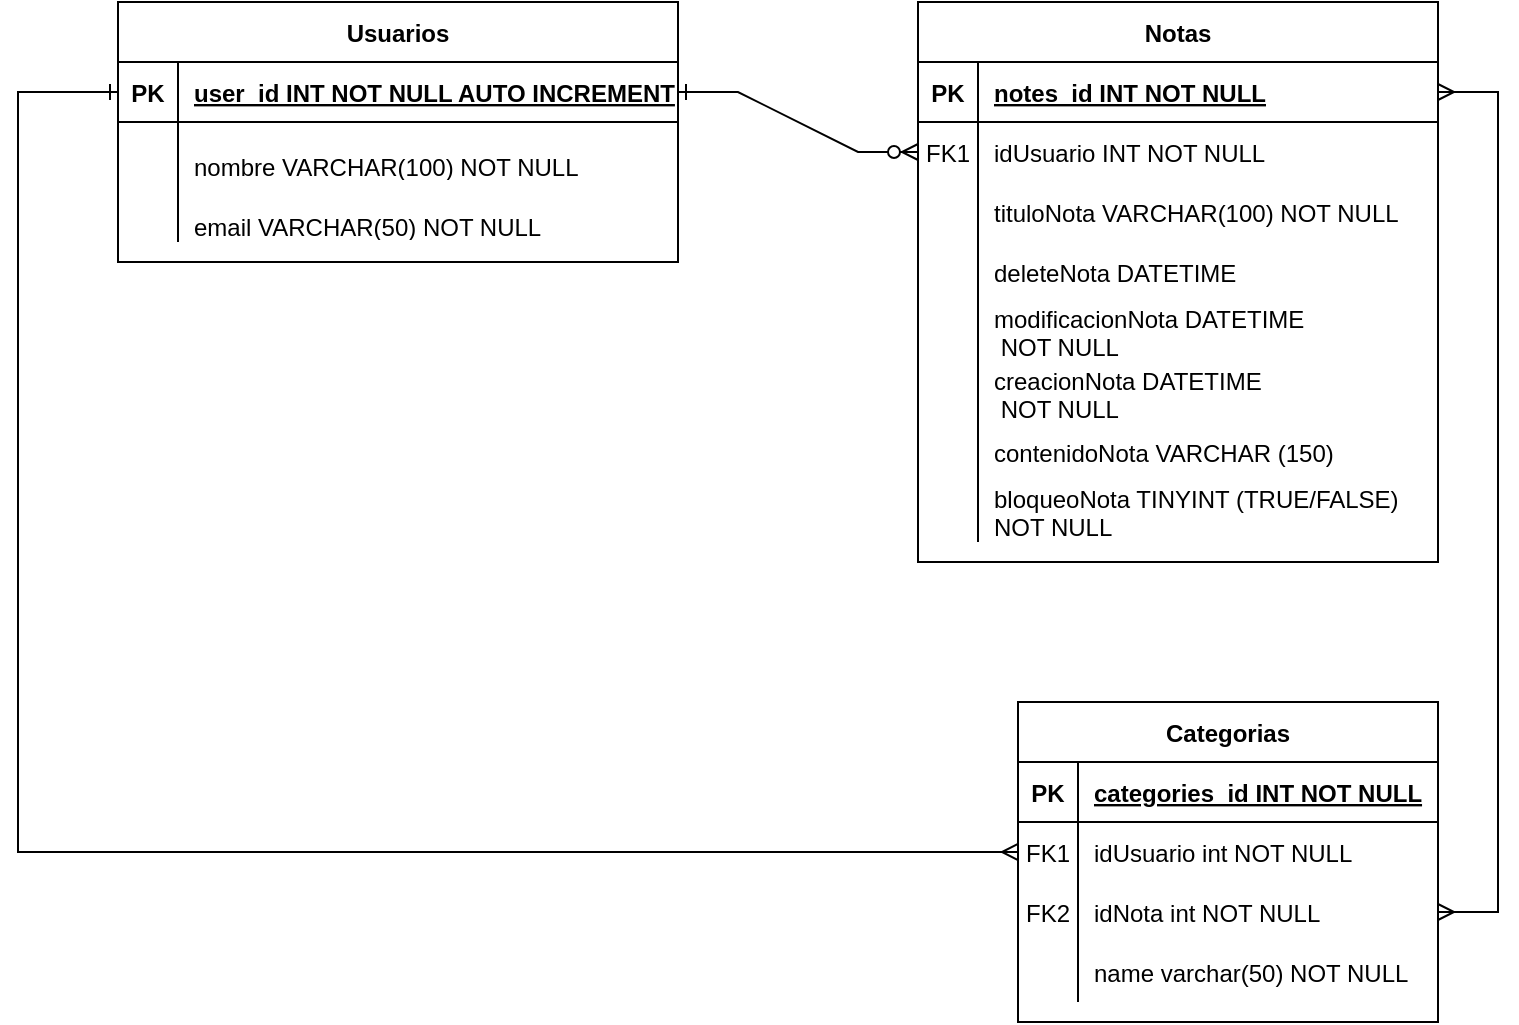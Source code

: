 <mxfile version="15.5.0" type="device"><diagram id="hqxQ9-qpobcvOHdi0n_R" name="Page-1"><mxGraphModel dx="868" dy="482" grid="1" gridSize="10" guides="1" tooltips="1" connect="1" arrows="1" fold="1" page="1" pageScale="1" pageWidth="827" pageHeight="1169" math="0" shadow="0"><root><mxCell id="0"/><mxCell id="1" parent="0"/><object label="Usuarios" id="4XJ6YIOjf5Br10INhxvK-1"><mxCell style="shape=table;startSize=30;container=1;collapsible=1;childLayout=tableLayout;fixedRows=1;rowLines=0;fontStyle=1;align=center;resizeLast=1;" parent="1" vertex="1"><mxGeometry x="80" y="100" width="280" height="130" as="geometry"/></mxCell></object><mxCell id="4XJ6YIOjf5Br10INhxvK-2" value="" style="shape=partialRectangle;collapsible=0;dropTarget=0;pointerEvents=0;fillColor=none;top=0;left=0;bottom=1;right=0;points=[[0,0.5],[1,0.5]];portConstraint=eastwest;" parent="4XJ6YIOjf5Br10INhxvK-1" vertex="1"><mxGeometry y="30" width="280" height="30" as="geometry"/></mxCell><mxCell id="4XJ6YIOjf5Br10INhxvK-3" value="PK" style="shape=partialRectangle;connectable=0;fillColor=none;top=0;left=0;bottom=0;right=0;fontStyle=1;overflow=hidden;" parent="4XJ6YIOjf5Br10INhxvK-2" vertex="1"><mxGeometry width="30" height="30" as="geometry"><mxRectangle width="30" height="30" as="alternateBounds"/></mxGeometry></mxCell><mxCell id="4XJ6YIOjf5Br10INhxvK-4" value="user_id INT NOT NULL AUTO INCREMENT" style="shape=partialRectangle;connectable=0;fillColor=none;top=0;left=0;bottom=0;right=0;align=left;spacingLeft=6;fontStyle=5;overflow=hidden;" parent="4XJ6YIOjf5Br10INhxvK-2" vertex="1"><mxGeometry x="30" width="250" height="30" as="geometry"><mxRectangle width="250" height="30" as="alternateBounds"/></mxGeometry></mxCell><mxCell id="4XJ6YIOjf5Br10INhxvK-5" value="" style="shape=partialRectangle;collapsible=0;dropTarget=0;pointerEvents=0;fillColor=none;top=0;left=0;bottom=0;right=0;points=[[0,0.5],[1,0.5]];portConstraint=eastwest;" parent="4XJ6YIOjf5Br10INhxvK-1" vertex="1"><mxGeometry y="60" width="280" height="30" as="geometry"/></mxCell><mxCell id="4XJ6YIOjf5Br10INhxvK-6" value="" style="shape=partialRectangle;connectable=0;fillColor=none;top=0;left=0;bottom=0;right=0;editable=1;overflow=hidden;" parent="4XJ6YIOjf5Br10INhxvK-5" vertex="1"><mxGeometry width="30" height="30" as="geometry"><mxRectangle width="30" height="30" as="alternateBounds"/></mxGeometry></mxCell><mxCell id="4XJ6YIOjf5Br10INhxvK-7" value="&#10;nombre VARCHAR(100) NOT NULL&#10;" style="shape=partialRectangle;connectable=0;fillColor=none;top=0;left=0;bottom=0;right=0;align=left;spacingLeft=6;overflow=hidden;" parent="4XJ6YIOjf5Br10INhxvK-5" vertex="1"><mxGeometry x="30" width="250" height="30" as="geometry"><mxRectangle width="250" height="30" as="alternateBounds"/></mxGeometry></mxCell><mxCell id="4XJ6YIOjf5Br10INhxvK-8" value="" style="shape=partialRectangle;collapsible=0;dropTarget=0;pointerEvents=0;fillColor=none;top=0;left=0;bottom=0;right=0;points=[[0,0.5],[1,0.5]];portConstraint=eastwest;" parent="4XJ6YIOjf5Br10INhxvK-1" vertex="1"><mxGeometry y="90" width="280" height="30" as="geometry"/></mxCell><mxCell id="4XJ6YIOjf5Br10INhxvK-9" value="" style="shape=partialRectangle;connectable=0;fillColor=none;top=0;left=0;bottom=0;right=0;editable=1;overflow=hidden;" parent="4XJ6YIOjf5Br10INhxvK-8" vertex="1"><mxGeometry width="30" height="30" as="geometry"><mxRectangle width="30" height="30" as="alternateBounds"/></mxGeometry></mxCell><mxCell id="4XJ6YIOjf5Br10INhxvK-10" value="&#10;email VARCHAR(50) NOT NULL&#10;" style="shape=partialRectangle;connectable=0;fillColor=none;top=0;left=0;bottom=0;right=0;align=left;spacingLeft=6;overflow=hidden;" parent="4XJ6YIOjf5Br10INhxvK-8" vertex="1"><mxGeometry x="30" width="250" height="30" as="geometry"><mxRectangle width="250" height="30" as="alternateBounds"/></mxGeometry></mxCell><mxCell id="4XJ6YIOjf5Br10INhxvK-14" value="Categorias" style="shape=table;startSize=30;container=1;collapsible=1;childLayout=tableLayout;fixedRows=1;rowLines=0;fontStyle=1;align=center;resizeLast=1;" parent="1" vertex="1"><mxGeometry x="530" y="450" width="210" height="160" as="geometry"/></mxCell><mxCell id="Jyr_U4S3vlZAn-KtQoJJ-25" value="" style="shape=partialRectangle;collapsible=0;dropTarget=0;pointerEvents=0;fillColor=none;top=0;left=0;bottom=1;right=0;points=[[0,0.5],[1,0.5]];portConstraint=eastwest;" vertex="1" parent="4XJ6YIOjf5Br10INhxvK-14"><mxGeometry y="30" width="210" height="30" as="geometry"/></mxCell><mxCell id="Jyr_U4S3vlZAn-KtQoJJ-26" value="PK" style="shape=partialRectangle;connectable=0;fillColor=none;top=0;left=0;bottom=0;right=0;fontStyle=1;overflow=hidden;" vertex="1" parent="Jyr_U4S3vlZAn-KtQoJJ-25"><mxGeometry width="30" height="30" as="geometry"><mxRectangle width="30" height="30" as="alternateBounds"/></mxGeometry></mxCell><mxCell id="Jyr_U4S3vlZAn-KtQoJJ-27" value="categories_id INT NOT NULL" style="shape=partialRectangle;connectable=0;fillColor=none;top=0;left=0;bottom=0;right=0;align=left;spacingLeft=6;fontStyle=5;overflow=hidden;" vertex="1" parent="Jyr_U4S3vlZAn-KtQoJJ-25"><mxGeometry x="30" width="180" height="30" as="geometry"><mxRectangle width="180" height="30" as="alternateBounds"/></mxGeometry></mxCell><mxCell id="4XJ6YIOjf5Br10INhxvK-18" value="" style="shape=partialRectangle;collapsible=0;dropTarget=0;pointerEvents=0;fillColor=none;top=0;left=0;bottom=0;right=0;points=[[0,0.5],[1,0.5]];portConstraint=eastwest;" parent="4XJ6YIOjf5Br10INhxvK-14" vertex="1"><mxGeometry y="60" width="210" height="30" as="geometry"/></mxCell><mxCell id="4XJ6YIOjf5Br10INhxvK-19" value="FK1" style="shape=partialRectangle;connectable=0;fillColor=none;top=0;left=0;bottom=0;right=0;editable=1;overflow=hidden;" parent="4XJ6YIOjf5Br10INhxvK-18" vertex="1"><mxGeometry width="30" height="30" as="geometry"><mxRectangle width="30" height="30" as="alternateBounds"/></mxGeometry></mxCell><mxCell id="4XJ6YIOjf5Br10INhxvK-20" value="idUsuario int NOT NULL " style="shape=partialRectangle;connectable=0;fillColor=none;top=0;left=0;bottom=0;right=0;align=left;spacingLeft=6;overflow=hidden;" parent="4XJ6YIOjf5Br10INhxvK-18" vertex="1"><mxGeometry x="30" width="180" height="30" as="geometry"><mxRectangle width="180" height="30" as="alternateBounds"/></mxGeometry></mxCell><mxCell id="Jyr_U4S3vlZAn-KtQoJJ-16" value="" style="shape=partialRectangle;collapsible=0;dropTarget=0;pointerEvents=0;fillColor=none;top=0;left=0;bottom=0;right=0;points=[[0,0.5],[1,0.5]];portConstraint=eastwest;" vertex="1" parent="4XJ6YIOjf5Br10INhxvK-14"><mxGeometry y="90" width="210" height="30" as="geometry"/></mxCell><mxCell id="Jyr_U4S3vlZAn-KtQoJJ-17" value="FK2" style="shape=partialRectangle;connectable=0;fillColor=none;top=0;left=0;bottom=0;right=0;editable=1;overflow=hidden;" vertex="1" parent="Jyr_U4S3vlZAn-KtQoJJ-16"><mxGeometry width="30" height="30" as="geometry"><mxRectangle width="30" height="30" as="alternateBounds"/></mxGeometry></mxCell><mxCell id="Jyr_U4S3vlZAn-KtQoJJ-18" value="idNota int NOT NULL" style="shape=partialRectangle;connectable=0;fillColor=none;top=0;left=0;bottom=0;right=0;align=left;spacingLeft=6;overflow=hidden;" vertex="1" parent="Jyr_U4S3vlZAn-KtQoJJ-16"><mxGeometry x="30" width="180" height="30" as="geometry"><mxRectangle width="180" height="30" as="alternateBounds"/></mxGeometry></mxCell><mxCell id="4XJ6YIOjf5Br10INhxvK-24" value="" style="shape=partialRectangle;collapsible=0;dropTarget=0;pointerEvents=0;fillColor=none;top=0;left=0;bottom=0;right=0;points=[[0,0.5],[1,0.5]];portConstraint=eastwest;" parent="4XJ6YIOjf5Br10INhxvK-14" vertex="1"><mxGeometry y="120" width="210" height="30" as="geometry"/></mxCell><mxCell id="4XJ6YIOjf5Br10INhxvK-25" value="" style="shape=partialRectangle;connectable=0;fillColor=none;top=0;left=0;bottom=0;right=0;editable=1;overflow=hidden;" parent="4XJ6YIOjf5Br10INhxvK-24" vertex="1"><mxGeometry width="30" height="30" as="geometry"><mxRectangle width="30" height="30" as="alternateBounds"/></mxGeometry></mxCell><mxCell id="4XJ6YIOjf5Br10INhxvK-26" value="name varchar(50) NOT NULL" style="shape=partialRectangle;connectable=0;fillColor=none;top=0;left=0;bottom=0;right=0;align=left;spacingLeft=6;overflow=hidden;" parent="4XJ6YIOjf5Br10INhxvK-24" vertex="1"><mxGeometry x="30" width="180" height="30" as="geometry"><mxRectangle width="180" height="30" as="alternateBounds"/></mxGeometry></mxCell><mxCell id="4XJ6YIOjf5Br10INhxvK-27" value="Notas" style="shape=table;startSize=30;container=1;collapsible=1;childLayout=tableLayout;fixedRows=1;rowLines=0;fontStyle=1;align=center;resizeLast=1;" parent="1" vertex="1"><mxGeometry x="480" y="100" width="260" height="280" as="geometry"/></mxCell><mxCell id="4XJ6YIOjf5Br10INhxvK-28" value="" style="shape=partialRectangle;collapsible=0;dropTarget=0;pointerEvents=0;fillColor=none;top=0;left=0;bottom=1;right=0;points=[[0,0.5],[1,0.5]];portConstraint=eastwest;" parent="4XJ6YIOjf5Br10INhxvK-27" vertex="1"><mxGeometry y="30" width="260" height="30" as="geometry"/></mxCell><mxCell id="4XJ6YIOjf5Br10INhxvK-29" value="PK" style="shape=partialRectangle;connectable=0;fillColor=none;top=0;left=0;bottom=0;right=0;fontStyle=1;overflow=hidden;" parent="4XJ6YIOjf5Br10INhxvK-28" vertex="1"><mxGeometry width="30" height="30" as="geometry"><mxRectangle width="30" height="30" as="alternateBounds"/></mxGeometry></mxCell><mxCell id="4XJ6YIOjf5Br10INhxvK-30" value="notes_id INT NOT NULL" style="shape=partialRectangle;connectable=0;fillColor=none;top=0;left=0;bottom=0;right=0;align=left;spacingLeft=6;fontStyle=5;overflow=hidden;" parent="4XJ6YIOjf5Br10INhxvK-28" vertex="1"><mxGeometry x="30" width="230" height="30" as="geometry"><mxRectangle width="230" height="30" as="alternateBounds"/></mxGeometry></mxCell><mxCell id="4XJ6YIOjf5Br10INhxvK-31" value="" style="shape=partialRectangle;collapsible=0;dropTarget=0;pointerEvents=0;fillColor=none;top=0;left=0;bottom=0;right=0;points=[[0,0.5],[1,0.5]];portConstraint=eastwest;" parent="4XJ6YIOjf5Br10INhxvK-27" vertex="1"><mxGeometry y="60" width="260" height="30" as="geometry"/></mxCell><mxCell id="4XJ6YIOjf5Br10INhxvK-32" value="FK1" style="shape=partialRectangle;connectable=0;fillColor=none;top=0;left=0;bottom=0;right=0;editable=1;overflow=hidden;" parent="4XJ6YIOjf5Br10INhxvK-31" vertex="1"><mxGeometry width="30" height="30" as="geometry"><mxRectangle width="30" height="30" as="alternateBounds"/></mxGeometry></mxCell><mxCell id="4XJ6YIOjf5Br10INhxvK-33" value="idUsuario INT NOT NULL" style="shape=partialRectangle;connectable=0;fillColor=none;top=0;left=0;bottom=0;right=0;align=left;spacingLeft=6;overflow=hidden;" parent="4XJ6YIOjf5Br10INhxvK-31" vertex="1"><mxGeometry x="30" width="230" height="30" as="geometry"><mxRectangle width="230" height="30" as="alternateBounds"/></mxGeometry></mxCell><mxCell id="Jyr_U4S3vlZAn-KtQoJJ-1" value="" style="shape=partialRectangle;collapsible=0;dropTarget=0;pointerEvents=0;fillColor=none;top=0;left=0;bottom=0;right=0;points=[[0,0.5],[1,0.5]];portConstraint=eastwest;" vertex="1" parent="4XJ6YIOjf5Br10INhxvK-27"><mxGeometry y="90" width="260" height="30" as="geometry"/></mxCell><mxCell id="Jyr_U4S3vlZAn-KtQoJJ-2" value="" style="shape=partialRectangle;connectable=0;fillColor=none;top=0;left=0;bottom=0;right=0;editable=1;overflow=hidden;" vertex="1" parent="Jyr_U4S3vlZAn-KtQoJJ-1"><mxGeometry width="30" height="30" as="geometry"><mxRectangle width="30" height="30" as="alternateBounds"/></mxGeometry></mxCell><mxCell id="Jyr_U4S3vlZAn-KtQoJJ-3" value="tituloNota VARCHAR(100) NOT NULL" style="shape=partialRectangle;connectable=0;fillColor=none;top=0;left=0;bottom=0;right=0;align=left;spacingLeft=6;overflow=hidden;" vertex="1" parent="Jyr_U4S3vlZAn-KtQoJJ-1"><mxGeometry x="30" width="230" height="30" as="geometry"><mxRectangle width="230" height="30" as="alternateBounds"/></mxGeometry></mxCell><mxCell id="4XJ6YIOjf5Br10INhxvK-63" value="" style="shape=partialRectangle;collapsible=0;dropTarget=0;pointerEvents=0;fillColor=none;top=0;left=0;bottom=0;right=0;points=[[0,0.5],[1,0.5]];portConstraint=eastwest;" parent="4XJ6YIOjf5Br10INhxvK-27" vertex="1"><mxGeometry y="120" width="260" height="30" as="geometry"/></mxCell><mxCell id="4XJ6YIOjf5Br10INhxvK-64" value="" style="shape=partialRectangle;connectable=0;fillColor=none;top=0;left=0;bottom=0;right=0;editable=1;overflow=hidden;" parent="4XJ6YIOjf5Br10INhxvK-63" vertex="1"><mxGeometry width="30" height="30" as="geometry"><mxRectangle width="30" height="30" as="alternateBounds"/></mxGeometry></mxCell><mxCell id="4XJ6YIOjf5Br10INhxvK-65" value="deleteNota DATETIME" style="shape=partialRectangle;connectable=0;fillColor=none;top=0;left=0;bottom=0;right=0;align=left;spacingLeft=6;overflow=hidden;" parent="4XJ6YIOjf5Br10INhxvK-63" vertex="1"><mxGeometry x="30" width="230" height="30" as="geometry"><mxRectangle width="230" height="30" as="alternateBounds"/></mxGeometry></mxCell><mxCell id="4XJ6YIOjf5Br10INhxvK-37" value="" style="shape=partialRectangle;collapsible=0;dropTarget=0;pointerEvents=0;fillColor=none;top=0;left=0;bottom=0;right=0;points=[[0,0.5],[1,0.5]];portConstraint=eastwest;" parent="4XJ6YIOjf5Br10INhxvK-27" vertex="1"><mxGeometry y="150" width="260" height="30" as="geometry"/></mxCell><mxCell id="4XJ6YIOjf5Br10INhxvK-38" value="" style="shape=partialRectangle;connectable=0;fillColor=none;top=0;left=0;bottom=0;right=0;editable=1;overflow=hidden;" parent="4XJ6YIOjf5Br10INhxvK-37" vertex="1"><mxGeometry width="30" height="30" as="geometry"><mxRectangle width="30" height="30" as="alternateBounds"/></mxGeometry></mxCell><mxCell id="4XJ6YIOjf5Br10INhxvK-39" value="modificacionNota DATETIME&#10; NOT NULL" style="shape=partialRectangle;connectable=0;fillColor=none;top=0;left=0;bottom=0;right=0;align=left;spacingLeft=6;overflow=hidden;" parent="4XJ6YIOjf5Br10INhxvK-37" vertex="1"><mxGeometry x="30" width="230" height="30" as="geometry"><mxRectangle width="230" height="30" as="alternateBounds"/></mxGeometry></mxCell><mxCell id="4XJ6YIOjf5Br10INhxvK-34" value="" style="shape=partialRectangle;collapsible=0;dropTarget=0;pointerEvents=0;fillColor=none;top=0;left=0;bottom=0;right=0;points=[[0,0.5],[1,0.5]];portConstraint=eastwest;" parent="4XJ6YIOjf5Br10INhxvK-27" vertex="1"><mxGeometry y="180" width="260" height="30" as="geometry"/></mxCell><mxCell id="4XJ6YIOjf5Br10INhxvK-35" value="" style="shape=partialRectangle;connectable=0;fillColor=none;top=0;left=0;bottom=0;right=0;editable=1;overflow=hidden;" parent="4XJ6YIOjf5Br10INhxvK-34" vertex="1"><mxGeometry width="30" height="30" as="geometry"><mxRectangle width="30" height="30" as="alternateBounds"/></mxGeometry></mxCell><mxCell id="4XJ6YIOjf5Br10INhxvK-36" value="creacionNota DATETIME&lt;br&gt;&amp;nbsp;NOT NULL" style="shape=partialRectangle;connectable=0;fillColor=none;top=0;left=0;bottom=0;right=0;align=left;spacingLeft=6;overflow=hidden;html=1;" parent="4XJ6YIOjf5Br10INhxvK-34" vertex="1"><mxGeometry x="30" width="230" height="30" as="geometry"><mxRectangle width="230" height="30" as="alternateBounds"/></mxGeometry></mxCell><mxCell id="Jyr_U4S3vlZAn-KtQoJJ-7" value="" style="shape=partialRectangle;collapsible=0;dropTarget=0;pointerEvents=0;fillColor=none;top=0;left=0;bottom=0;right=0;points=[[0,0.5],[1,0.5]];portConstraint=eastwest;" vertex="1" parent="4XJ6YIOjf5Br10INhxvK-27"><mxGeometry y="210" width="260" height="30" as="geometry"/></mxCell><mxCell id="Jyr_U4S3vlZAn-KtQoJJ-8" value="" style="shape=partialRectangle;connectable=0;fillColor=none;top=0;left=0;bottom=0;right=0;editable=1;overflow=hidden;" vertex="1" parent="Jyr_U4S3vlZAn-KtQoJJ-7"><mxGeometry width="30" height="30" as="geometry"><mxRectangle width="30" height="30" as="alternateBounds"/></mxGeometry></mxCell><mxCell id="Jyr_U4S3vlZAn-KtQoJJ-9" value="contenidoNota VARCHAR (150)" style="shape=partialRectangle;connectable=0;fillColor=none;top=0;left=0;bottom=0;right=0;align=left;spacingLeft=6;overflow=hidden;" vertex="1" parent="Jyr_U4S3vlZAn-KtQoJJ-7"><mxGeometry x="30" width="230" height="30" as="geometry"><mxRectangle width="230" height="30" as="alternateBounds"/></mxGeometry></mxCell><mxCell id="Jyr_U4S3vlZAn-KtQoJJ-10" value="" style="shape=partialRectangle;collapsible=0;dropTarget=0;pointerEvents=0;fillColor=none;top=0;left=0;bottom=0;right=0;points=[[0,0.5],[1,0.5]];portConstraint=eastwest;" vertex="1" parent="4XJ6YIOjf5Br10INhxvK-27"><mxGeometry y="240" width="260" height="30" as="geometry"/></mxCell><mxCell id="Jyr_U4S3vlZAn-KtQoJJ-11" value="" style="shape=partialRectangle;connectable=0;fillColor=none;top=0;left=0;bottom=0;right=0;editable=1;overflow=hidden;" vertex="1" parent="Jyr_U4S3vlZAn-KtQoJJ-10"><mxGeometry width="30" height="30" as="geometry"><mxRectangle width="30" height="30" as="alternateBounds"/></mxGeometry></mxCell><mxCell id="Jyr_U4S3vlZAn-KtQoJJ-12" value="bloqueoNota TINYINT (TRUE/FALSE) &#10;NOT NULL" style="shape=partialRectangle;connectable=0;fillColor=none;top=0;left=0;bottom=0;right=0;align=left;spacingLeft=6;overflow=hidden;" vertex="1" parent="Jyr_U4S3vlZAn-KtQoJJ-10"><mxGeometry x="30" width="230" height="30" as="geometry"><mxRectangle width="230" height="30" as="alternateBounds"/></mxGeometry></mxCell><mxCell id="Jyr_U4S3vlZAn-KtQoJJ-14" value="" style="edgeStyle=entityRelationEdgeStyle;fontSize=12;html=1;endArrow=ERzeroToMany;endFill=1;rounded=0;exitX=1;exitY=0.5;exitDx=0;exitDy=0;entryX=0;entryY=0.5;entryDx=0;entryDy=0;startArrow=ERone;startFill=0;" edge="1" parent="1" source="4XJ6YIOjf5Br10INhxvK-2" target="4XJ6YIOjf5Br10INhxvK-31"><mxGeometry width="100" height="100" relative="1" as="geometry"><mxPoint x="360" y="290" as="sourcePoint"/><mxPoint x="460" y="190" as="targetPoint"/></mxGeometry></mxCell><mxCell id="Jyr_U4S3vlZAn-KtQoJJ-15" value="" style="edgeStyle=entityRelationEdgeStyle;fontSize=12;html=1;endArrow=ERmany;startArrow=ERmany;rounded=0;exitX=1;exitY=0.5;exitDx=0;exitDy=0;" edge="1" parent="1" source="Jyr_U4S3vlZAn-KtQoJJ-16" target="4XJ6YIOjf5Br10INhxvK-28"><mxGeometry width="100" height="100" relative="1" as="geometry"><mxPoint x="740" y="550" as="sourcePoint"/><mxPoint x="840" y="450" as="targetPoint"/></mxGeometry></mxCell><mxCell id="Jyr_U4S3vlZAn-KtQoJJ-24" value="" style="edgeStyle=orthogonalEdgeStyle;fontSize=12;html=1;endArrow=ERone;endFill=0;rounded=0;shadow=0;entryX=0;entryY=0.5;entryDx=0;entryDy=0;startArrow=ERmany;startFill=0;exitX=0;exitY=0.5;exitDx=0;exitDy=0;" edge="1" parent="1" source="4XJ6YIOjf5Br10INhxvK-18" target="4XJ6YIOjf5Br10INhxvK-2"><mxGeometry width="100" height="100" relative="1" as="geometry"><mxPoint x="530" y="520" as="sourcePoint"/><mxPoint x="100" y="170" as="targetPoint"/><Array as="points"><mxPoint x="30" y="525"/><mxPoint x="30" y="145"/></Array></mxGeometry></mxCell></root></mxGraphModel></diagram></mxfile>
